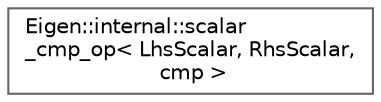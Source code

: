 digraph "Graphical Class Hierarchy"
{
 // LATEX_PDF_SIZE
  bgcolor="transparent";
  edge [fontname=Helvetica,fontsize=10,labelfontname=Helvetica,labelfontsize=10];
  node [fontname=Helvetica,fontsize=10,shape=box,height=0.2,width=0.4];
  rankdir="LR";
  Node0 [id="Node000000",label="Eigen::internal::scalar\l_cmp_op\< LhsScalar, RhsScalar,\l cmp \>",height=0.2,width=0.4,color="grey40", fillcolor="white", style="filled",URL="$structEigen_1_1internal_1_1scalar__cmp__op.html",tooltip=" "];
}

